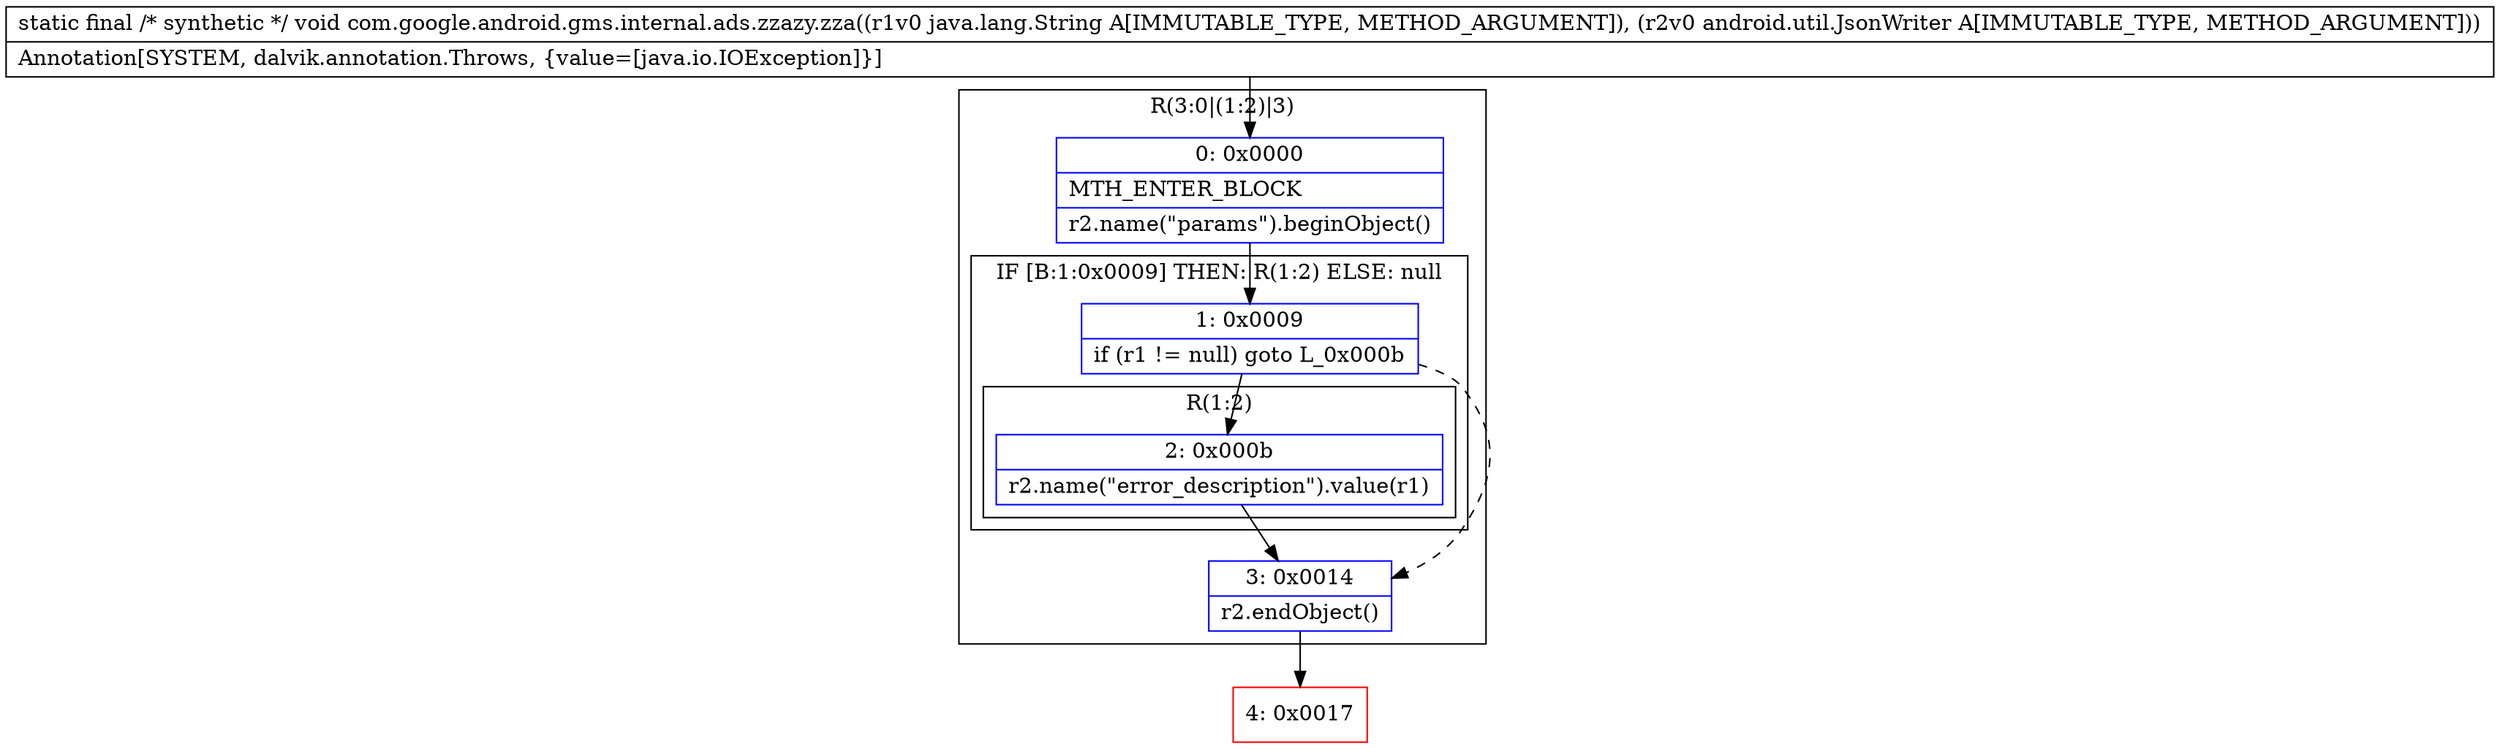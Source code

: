 digraph "CFG forcom.google.android.gms.internal.ads.zzazy.zza(Ljava\/lang\/String;Landroid\/util\/JsonWriter;)V" {
subgraph cluster_Region_675479444 {
label = "R(3:0|(1:2)|3)";
node [shape=record,color=blue];
Node_0 [shape=record,label="{0\:\ 0x0000|MTH_ENTER_BLOCK\l|r2.name(\"params\").beginObject()\l}"];
subgraph cluster_IfRegion_252080193 {
label = "IF [B:1:0x0009] THEN: R(1:2) ELSE: null";
node [shape=record,color=blue];
Node_1 [shape=record,label="{1\:\ 0x0009|if (r1 != null) goto L_0x000b\l}"];
subgraph cluster_Region_1433161443 {
label = "R(1:2)";
node [shape=record,color=blue];
Node_2 [shape=record,label="{2\:\ 0x000b|r2.name(\"error_description\").value(r1)\l}"];
}
}
Node_3 [shape=record,label="{3\:\ 0x0014|r2.endObject()\l}"];
}
Node_4 [shape=record,color=red,label="{4\:\ 0x0017}"];
MethodNode[shape=record,label="{static final \/* synthetic *\/ void com.google.android.gms.internal.ads.zzazy.zza((r1v0 java.lang.String A[IMMUTABLE_TYPE, METHOD_ARGUMENT]), (r2v0 android.util.JsonWriter A[IMMUTABLE_TYPE, METHOD_ARGUMENT]))  | Annotation[SYSTEM, dalvik.annotation.Throws, \{value=[java.io.IOException]\}]\l}"];
MethodNode -> Node_0;
Node_0 -> Node_1;
Node_1 -> Node_2;
Node_1 -> Node_3[style=dashed];
Node_2 -> Node_3;
Node_3 -> Node_4;
}

